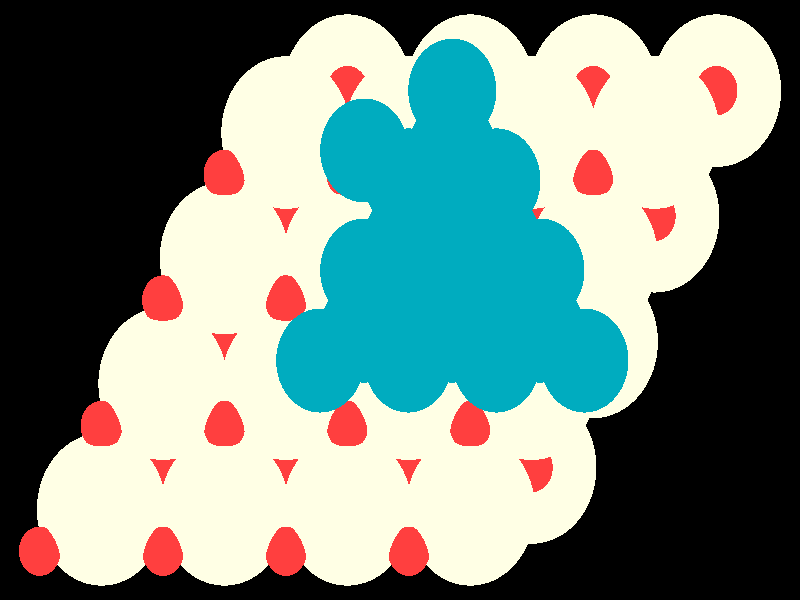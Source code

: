 #include "colors.inc"
#include "finish.inc"

global_settings {assumed_gamma 1 max_trace_level 6}
background {color White transmit 1.0}
camera {orthographic
  right -25.25*x up 16.05*y
  direction 1.00*z
  location <0,0,50.00> look_at <0,0,0>}
light_source {<  2.00,   3.00,  40.00> color White
  area_light <0.70, 0, 0>, <0, 0.70, 0>, 3, 3
  adaptive 1 jitter}

#declare simple = finish {phong 0.7}
#declare pale = finish {ambient 0.5 diffuse 0.85 roughness 0.001 specular 0.200 }
#declare intermediate = finish {ambient 0.3 diffuse 0.6 specular 0.1 roughness 0.04}
#declare vmd = finish {ambient 0.0 diffuse 0.65 phong 0.1 phong_size 40.0 specular 0.5 }
#declare jmol = finish {ambient 0.2 diffuse 0.6 specular 1 roughness 0.001 metallic}
#declare ase2 = finish {ambient 0.05 brilliance 3 diffuse 0.6 metallic specular 0.7 roughness 0.04 reflection 0.15}
#declare ase3 = finish {ambient 0.15 brilliance 2 diffuse 0.6 metallic specular 1.0 roughness 0.001 reflection 0.0}
#declare glass = finish {ambient 0.05 diffuse 0.3 specular 1.0 roughness 0.001}
#declare glass2 = finish {ambient 0.01 diffuse 0.3 specular 1.0 reflection 0.25 roughness 0.001}
#declare Rcell = 0.020;
#declare Rbond = 0.100;

#macro atom(LOC, R, COL, TRANS, FIN)
  sphere{LOC, R texture{pigment{color COL transmit TRANS} finish{FIN}}}
#end
#macro constrain(LOC, R, COL, TRANS FIN)
union{torus{R, Rcell rotate 45*z texture{pigment{color COL transmit TRANS} finish{FIN}}}
      torus{R, Rcell rotate -45*z texture{pigment{color COL transmit TRANS} finish{FIN}}}
      translate LOC}
#end

atom(<  9.99,   5.60, -12.79>, 2.04, rgb <1.00, 1.00, 0.78>, 0.0, ase3) // #0 
atom(<  8.04,   2.24, -12.79>, 2.04, rgb <1.00, 1.00, 0.78>, 0.0, ase3) // #1 
atom(<  6.10,   5.60, -12.79>, 2.04, rgb <1.00, 1.00, 0.78>, 0.0, ase3) // #2 
atom(<  4.16,   2.24, -12.79>, 2.04, rgb <1.00, 1.00, 0.78>, 0.0, ase3) // #3 
atom(<  4.16,   4.48, -11.99>, 0.66, rgb <1.00, 0.05, 0.05>, 0.0, ase3) // #4 
atom(<  8.04,   2.24, -10.41>, 0.66, rgb <1.00, 0.05, 0.05>, 0.0, ase3) // #5 
atom(<  2.22,   1.12, -11.99>, 0.66, rgb <1.00, 0.05, 0.05>, 0.0, ase3) // #6 
atom(<  9.99,   5.60, -10.41>, 0.66, rgb <1.00, 0.05, 0.05>, 0.0, ase3) // #7 
atom(<  8.04,   4.48, -11.99>, 0.66, rgb <1.00, 0.05, 0.05>, 0.0, ase3) // #8 
atom(<  4.16,   2.24, -10.41>, 0.66, rgb <1.00, 0.05, 0.05>, 0.0, ase3) // #9 
atom(<  6.10,   1.12, -11.99>, 0.66, rgb <1.00, 0.05, 0.05>, 0.0, ase3) // #10 
atom(<  6.10,   5.60, -10.41>, 0.66, rgb <1.00, 0.05, 0.05>, 0.0, ase3) // #11 
atom(<  2.22,   1.12,  -9.62>, 2.04, rgb <1.00, 1.00, 0.78>, 0.0, ase3) // #12 
atom(<  4.16,   4.48,  -9.62>, 2.04, rgb <1.00, 1.00, 0.78>, 0.0, ase3) // #13 
atom(<  6.10,   1.12,  -9.62>, 2.04, rgb <1.00, 1.00, 0.78>, 0.0, ase3) // #14 
atom(<  8.04,   4.48,  -9.62>, 2.04, rgb <1.00, 1.00, 0.78>, 0.0, ase3) // #15 
atom(<  4.16,   0.00,  -8.82>, 0.66, rgb <1.00, 0.05, 0.05>, 0.0, ase3) // #16 
atom(<  6.10,   3.36,  -8.82>, 0.66, rgb <1.00, 0.05, 0.05>, 0.0, ase3) // #17 
atom(<  0.28,   0.00,  -8.82>, 0.66, rgb <1.00, 0.05, 0.05>, 0.0, ase3) // #18 
atom(<  2.22,   3.36,  -8.82>, 0.66, rgb <1.00, 0.05, 0.05>, 0.0, ase3) // #19 
atom(<  6.10,  -1.12, -12.79>, 2.04, rgb <1.00, 1.00, 0.78>, 0.0, ase3) // #20 
atom(<  4.16,  -4.48, -12.79>, 2.04, rgb <1.00, 1.00, 0.78>, 0.0, ase3) // #21 
atom(<  2.22,  -1.12, -12.79>, 2.04, rgb <1.00, 1.00, 0.78>, 0.0, ase3) // #22 
atom(<  0.28,  -4.48, -12.79>, 2.04, rgb <1.00, 1.00, 0.78>, 0.0, ase3) // #23 
atom(<  0.28,  -2.24, -11.99>, 0.66, rgb <1.00, 0.05, 0.05>, 0.0, ase3) // #24 
atom(<  4.16,  -4.48, -10.41>, 0.66, rgb <1.00, 0.05, 0.05>, 0.0, ase3) // #25 
atom(< -1.66,  -5.60, -11.99>, 0.66, rgb <1.00, 0.05, 0.05>, 0.0, ase3) // #26 
atom(<  6.10,  -1.12, -10.41>, 0.66, rgb <1.00, 0.05, 0.05>, 0.0, ase3) // #27 
atom(<  4.16,  -2.24, -11.99>, 0.66, rgb <1.00, 0.05, 0.05>, 0.0, ase3) // #28 
atom(<  0.28,  -4.48, -10.41>, 0.66, rgb <1.00, 0.05, 0.05>, 0.0, ase3) // #29 
atom(<  2.22,  -5.60, -11.99>, 0.66, rgb <1.00, 0.05, 0.05>, 0.0, ase3) // #30 
atom(<  2.22,  -1.12, -10.41>, 0.66, rgb <1.00, 0.05, 0.05>, 0.0, ase3) // #31 
atom(< -1.66,  -5.60,  -9.62>, 2.04, rgb <1.00, 1.00, 0.78>, 0.0, ase3) // #32 
atom(<  0.28,  -2.24,  -9.62>, 2.04, rgb <1.00, 1.00, 0.78>, 0.0, ase3) // #33 
atom(<  2.22,  -5.60,  -9.62>, 2.04, rgb <1.00, 1.00, 0.78>, 0.0, ase3) // #34 
atom(<  4.16,  -2.24,  -9.62>, 2.04, rgb <1.00, 1.00, 0.78>, 0.0, ase3) // #35 
atom(<  0.28,  -6.72,  -8.82>, 0.66, rgb <1.00, 0.05, 0.05>, 0.0, ase3) // #36 
atom(<  2.22,  -3.36,  -8.82>, 0.66, rgb <1.00, 0.05, 0.05>, 0.0, ase3) // #37 
atom(< -3.60,  -6.72,  -8.82>, 0.66, rgb <1.00, 0.05, 0.05>, 0.0, ase3) // #38 
atom(< -1.66,  -3.36,  -8.82>, 0.66, rgb <1.00, 0.05, 0.05>, 0.0, ase3) // #39 
atom(<  2.22,   5.60, -12.79>, 2.04, rgb <1.00, 1.00, 0.78>, 0.0, ase3) // #40 
atom(<  0.28,   2.24, -12.79>, 2.04, rgb <1.00, 1.00, 0.78>, 0.0, ase3) // #41 
atom(< -1.66,   5.60, -12.79>, 2.04, rgb <1.00, 1.00, 0.78>, 0.0, ase3) // #42 
atom(< -3.60,   2.24, -12.79>, 2.04, rgb <1.00, 1.00, 0.78>, 0.0, ase3) // #43 
atom(< -3.60,   4.48, -11.99>, 0.66, rgb <1.00, 0.05, 0.05>, 0.0, ase3) // #44 
atom(<  0.28,   2.24, -10.41>, 0.66, rgb <1.00, 0.05, 0.05>, 0.0, ase3) // #45 
atom(< -5.54,   1.12, -11.99>, 0.66, rgb <1.00, 0.05, 0.05>, 0.0, ase3) // #46 
atom(<  2.22,   5.60, -10.41>, 0.66, rgb <1.00, 0.05, 0.05>, 0.0, ase3) // #47 
atom(<  0.28,   4.48, -11.99>, 0.66, rgb <1.00, 0.05, 0.05>, 0.0, ase3) // #48 
atom(< -3.60,   2.24, -10.41>, 0.66, rgb <1.00, 0.05, 0.05>, 0.0, ase3) // #49 
atom(< -1.66,   1.12, -11.99>, 0.66, rgb <1.00, 0.05, 0.05>, 0.0, ase3) // #50 
atom(< -1.66,   5.60, -10.41>, 0.66, rgb <1.00, 0.05, 0.05>, 0.0, ase3) // #51 
atom(< -5.54,   1.12,  -9.62>, 2.04, rgb <1.00, 1.00, 0.78>, 0.0, ase3) // #52 
atom(< -3.60,   4.48,  -9.62>, 2.04, rgb <1.00, 1.00, 0.78>, 0.0, ase3) // #53 
atom(< -1.66,   1.12,  -9.62>, 2.04, rgb <1.00, 1.00, 0.78>, 0.0, ase3) // #54 
atom(<  0.28,   4.48,  -9.62>, 2.04, rgb <1.00, 1.00, 0.78>, 0.0, ase3) // #55 
atom(< -3.60,   0.00,  -8.82>, 0.66, rgb <1.00, 0.05, 0.05>, 0.0, ase3) // #56 
atom(< -1.66,   3.36,  -8.82>, 0.66, rgb <1.00, 0.05, 0.05>, 0.0, ase3) // #57 
atom(< -7.48,   0.00,  -8.82>, 0.66, rgb <1.00, 0.05, 0.05>, 0.0, ase3) // #58 
atom(< -5.54,   3.36,  -8.82>, 0.66, rgb <1.00, 0.05, 0.05>, 0.0, ase3) // #59 
atom(< -1.66,  -1.12, -12.79>, 2.04, rgb <1.00, 1.00, 0.78>, 0.0, ase3) // #60 
atom(< -3.60,  -4.48, -12.79>, 2.04, rgb <1.00, 1.00, 0.78>, 0.0, ase3) // #61 
atom(< -5.54,  -1.12, -12.79>, 2.04, rgb <1.00, 1.00, 0.78>, 0.0, ase3) // #62 
atom(< -7.48,  -4.48, -12.79>, 2.04, rgb <1.00, 1.00, 0.78>, 0.0, ase3) // #63 
atom(< -7.48,  -2.24, -11.99>, 0.66, rgb <1.00, 0.05, 0.05>, 0.0, ase3) // #64 
atom(< -3.60,  -4.48, -10.41>, 0.66, rgb <1.00, 0.05, 0.05>, 0.0, ase3) // #65 
atom(< -9.42,  -5.60, -11.99>, 0.66, rgb <1.00, 0.05, 0.05>, 0.0, ase3) // #66 
atom(< -1.66,  -1.12, -10.41>, 0.66, rgb <1.00, 0.05, 0.05>, 0.0, ase3) // #67 
atom(< -3.60,  -2.24, -11.99>, 0.66, rgb <1.00, 0.05, 0.05>, 0.0, ase3) // #68 
atom(< -7.48,  -4.48, -10.41>, 0.66, rgb <1.00, 0.05, 0.05>, 0.0, ase3) // #69 
atom(< -5.54,  -5.60, -11.99>, 0.66, rgb <1.00, 0.05, 0.05>, 0.0, ase3) // #70 
atom(< -5.54,  -1.12, -10.41>, 0.66, rgb <1.00, 0.05, 0.05>, 0.0, ase3) // #71 
atom(< -9.42,  -5.60,  -9.62>, 2.04, rgb <1.00, 1.00, 0.78>, 0.0, ase3) // #72 
atom(< -7.48,  -2.24,  -9.62>, 2.04, rgb <1.00, 1.00, 0.78>, 0.0, ase3) // #73 
atom(< -5.54,  -5.60,  -9.62>, 2.04, rgb <1.00, 1.00, 0.78>, 0.0, ase3) // #74 
atom(< -3.60,  -2.24,  -9.62>, 2.04, rgb <1.00, 1.00, 0.78>, 0.0, ase3) // #75 
atom(< -7.48,  -6.72,  -8.82>, 0.66, rgb <1.00, 0.05, 0.05>, 0.0, ase3) // #76 
atom(< -5.54,  -3.36,  -8.82>, 0.66, rgb <1.00, 0.05, 0.05>, 0.0, ase3) // #77 
atom(<-11.37,  -6.72,  -8.82>, 0.66, rgb <1.00, 0.05, 0.05>, 0.0, ase3) // #78 
atom(< -9.42,  -3.36,  -8.82>, 0.66, rgb <1.00, 0.05, 0.05>, 0.0, ase3) // #79 
atom(<  1.65,   0.79,  -6.81>, 1.39, rgb <0.00, 0.41, 0.52>, 0.0, ase3) // #80 
atom(<  0.26,  -1.62,  -6.81>, 1.39, rgb <0.00, 0.41, 0.52>, 0.0, ase3) // #81 
atom(<  3.04,  -1.62,  -6.81>, 1.39, rgb <0.00, 0.41, 0.52>, 0.0, ase3) // #82 
atom(< -1.13,   0.79,  -6.81>, 1.39, rgb <0.00, 0.41, 0.52>, 0.0, ase3) // #83 
atom(<  3.04,   3.20,  -6.81>, 1.39, rgb <0.00, 0.41, 0.52>, 0.0, ase3) // #84 
atom(<  0.26,   3.20,  -6.81>, 1.39, rgb <0.00, 0.41, 0.52>, 0.0, ase3) // #85 
atom(<  4.43,   0.79,  -6.81>, 1.39, rgb <0.00, 0.41, 0.52>, 0.0, ase3) // #86 
atom(<  3.04,   1.59,  -4.54>, 1.39, rgb <0.00, 0.41, 0.52>, 0.0, ase3) // #87 
atom(<  1.65,  -0.82,  -4.54>, 1.39, rgb <0.00, 0.41, 0.52>, 0.0, ase3) // #88 
atom(<  0.26,   1.59,  -4.54>, 1.39, rgb <0.00, 0.41, 0.52>, 0.0, ase3) // #89 
atom(< -1.13,  -0.82,  -4.54>, 1.39, rgb <0.00, 0.41, 0.52>, 0.0, ase3) // #90 
atom(<  1.65,   4.00,  -4.54>, 1.39, rgb <0.00, 0.41, 0.52>, 0.0, ase3) // #91 
atom(< -2.52,  -1.62,  -6.81>, 1.39, rgb <0.00, 0.41, 0.52>, 0.0, ase3) // #92 
atom(<  1.65,   5.60,  -6.81>, 1.39, rgb <0.00, 0.41, 0.52>, 0.0, ase3) // #93 
atom(<  4.43,  -0.82,  -4.54>, 1.39, rgb <0.00, 0.41, 0.52>, 0.0, ase3) // #94 
atom(<  5.82,  -1.62,  -6.81>, 1.39, rgb <0.00, 0.41, 0.52>, 0.0, ase3) // #95 
atom(<  3.04,  -0.01,  -2.27>, 1.39, rgb <0.00, 0.41, 0.52>, 0.0, ase3) // #96 
atom(<  1.65,   2.39,  -2.27>, 1.39, rgb <0.00, 0.41, 0.52>, 0.0, ase3) // #97 
atom(<  0.26,  -0.01,  -2.27>, 1.39, rgb <0.00, 0.41, 0.52>, 0.0, ase3) // #98 
atom(<  1.65,   0.79,   0.00>, 1.39, rgb <0.00, 0.41, 0.52>, 0.0, ase3) // #99 
atom(< -1.13,   4.00,  -4.54>, 1.39, rgb <0.00, 0.41, 0.52>, 0.0, ase3) // #100 
